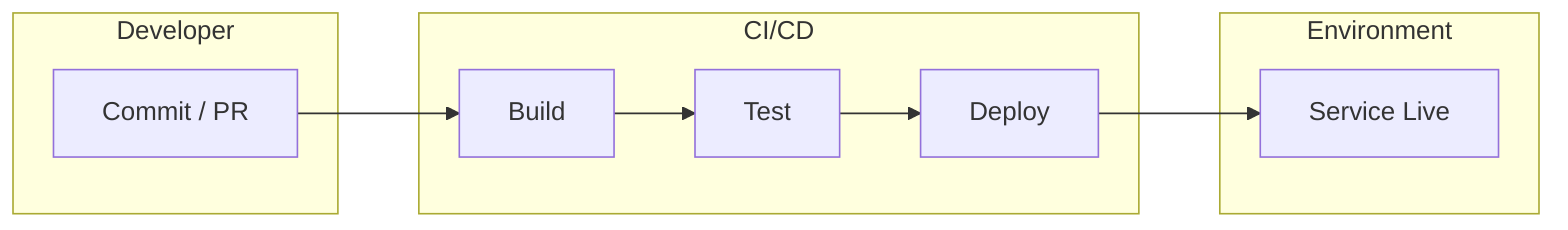 flowchart LR
subgraph DEV[Developer]
  A[Commit / PR]
end
subgraph CI[CI/CD]
  B[Build]
  C[Test]
  D[Deploy]
end
subgraph ENV[Environment]
  E[Service Live]
end
A --> B --> C --> D --> E
%% CI steps discovered; see ci-sequence.mmd for details